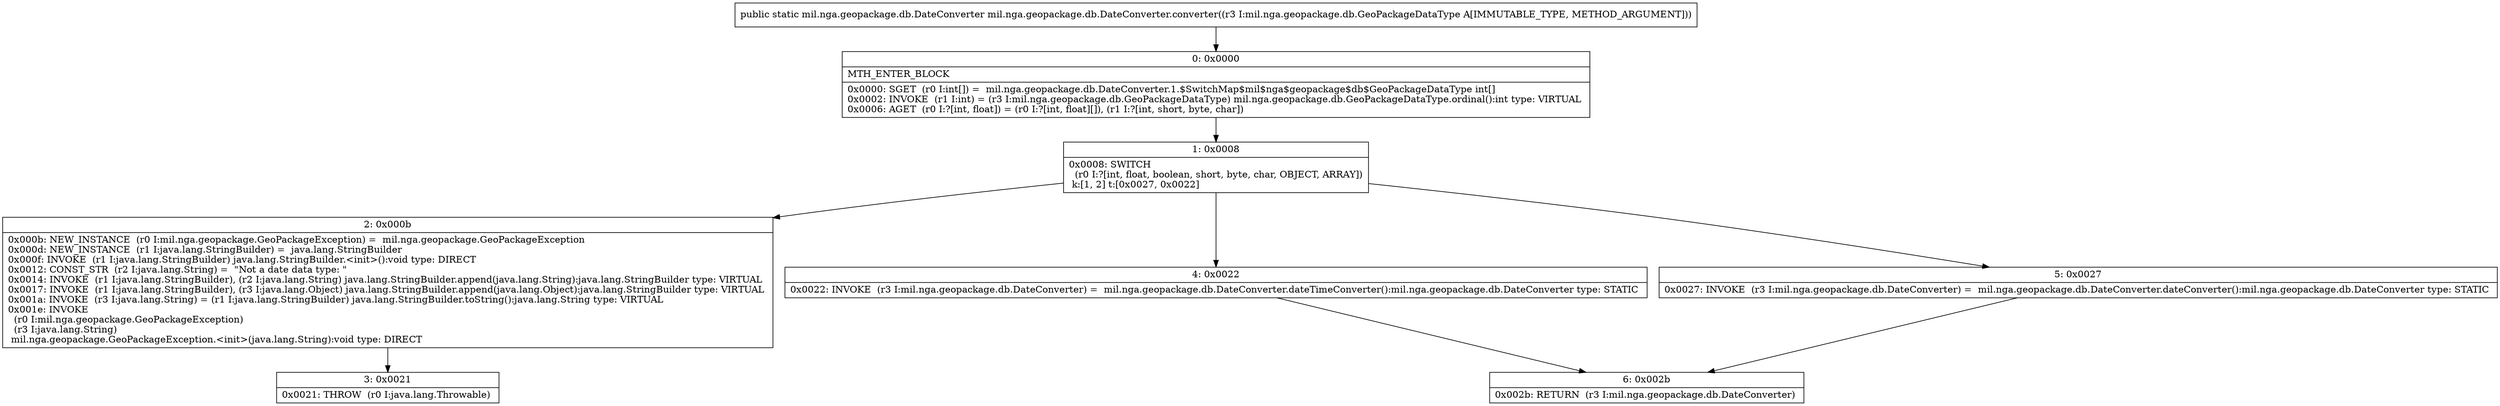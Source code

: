 digraph "CFG formil.nga.geopackage.db.DateConverter.converter(Lmil\/nga\/geopackage\/db\/GeoPackageDataType;)Lmil\/nga\/geopackage\/db\/DateConverter;" {
Node_0 [shape=record,label="{0\:\ 0x0000|MTH_ENTER_BLOCK\l|0x0000: SGET  (r0 I:int[]) =  mil.nga.geopackage.db.DateConverter.1.$SwitchMap$mil$nga$geopackage$db$GeoPackageDataType int[] \l0x0002: INVOKE  (r1 I:int) = (r3 I:mil.nga.geopackage.db.GeoPackageDataType) mil.nga.geopackage.db.GeoPackageDataType.ordinal():int type: VIRTUAL \l0x0006: AGET  (r0 I:?[int, float]) = (r0 I:?[int, float][]), (r1 I:?[int, short, byte, char]) \l}"];
Node_1 [shape=record,label="{1\:\ 0x0008|0x0008: SWITCH  \l  (r0 I:?[int, float, boolean, short, byte, char, OBJECT, ARRAY])\l k:[1, 2] t:[0x0027, 0x0022] \l}"];
Node_2 [shape=record,label="{2\:\ 0x000b|0x000b: NEW_INSTANCE  (r0 I:mil.nga.geopackage.GeoPackageException) =  mil.nga.geopackage.GeoPackageException \l0x000d: NEW_INSTANCE  (r1 I:java.lang.StringBuilder) =  java.lang.StringBuilder \l0x000f: INVOKE  (r1 I:java.lang.StringBuilder) java.lang.StringBuilder.\<init\>():void type: DIRECT \l0x0012: CONST_STR  (r2 I:java.lang.String) =  \"Not a date data type: \" \l0x0014: INVOKE  (r1 I:java.lang.StringBuilder), (r2 I:java.lang.String) java.lang.StringBuilder.append(java.lang.String):java.lang.StringBuilder type: VIRTUAL \l0x0017: INVOKE  (r1 I:java.lang.StringBuilder), (r3 I:java.lang.Object) java.lang.StringBuilder.append(java.lang.Object):java.lang.StringBuilder type: VIRTUAL \l0x001a: INVOKE  (r3 I:java.lang.String) = (r1 I:java.lang.StringBuilder) java.lang.StringBuilder.toString():java.lang.String type: VIRTUAL \l0x001e: INVOKE  \l  (r0 I:mil.nga.geopackage.GeoPackageException)\l  (r3 I:java.lang.String)\l mil.nga.geopackage.GeoPackageException.\<init\>(java.lang.String):void type: DIRECT \l}"];
Node_3 [shape=record,label="{3\:\ 0x0021|0x0021: THROW  (r0 I:java.lang.Throwable) \l}"];
Node_4 [shape=record,label="{4\:\ 0x0022|0x0022: INVOKE  (r3 I:mil.nga.geopackage.db.DateConverter) =  mil.nga.geopackage.db.DateConverter.dateTimeConverter():mil.nga.geopackage.db.DateConverter type: STATIC \l}"];
Node_5 [shape=record,label="{5\:\ 0x0027|0x0027: INVOKE  (r3 I:mil.nga.geopackage.db.DateConverter) =  mil.nga.geopackage.db.DateConverter.dateConverter():mil.nga.geopackage.db.DateConverter type: STATIC \l}"];
Node_6 [shape=record,label="{6\:\ 0x002b|0x002b: RETURN  (r3 I:mil.nga.geopackage.db.DateConverter) \l}"];
MethodNode[shape=record,label="{public static mil.nga.geopackage.db.DateConverter mil.nga.geopackage.db.DateConverter.converter((r3 I:mil.nga.geopackage.db.GeoPackageDataType A[IMMUTABLE_TYPE, METHOD_ARGUMENT])) }"];
MethodNode -> Node_0;
Node_0 -> Node_1;
Node_1 -> Node_2;
Node_1 -> Node_4;
Node_1 -> Node_5;
Node_2 -> Node_3;
Node_4 -> Node_6;
Node_5 -> Node_6;
}

